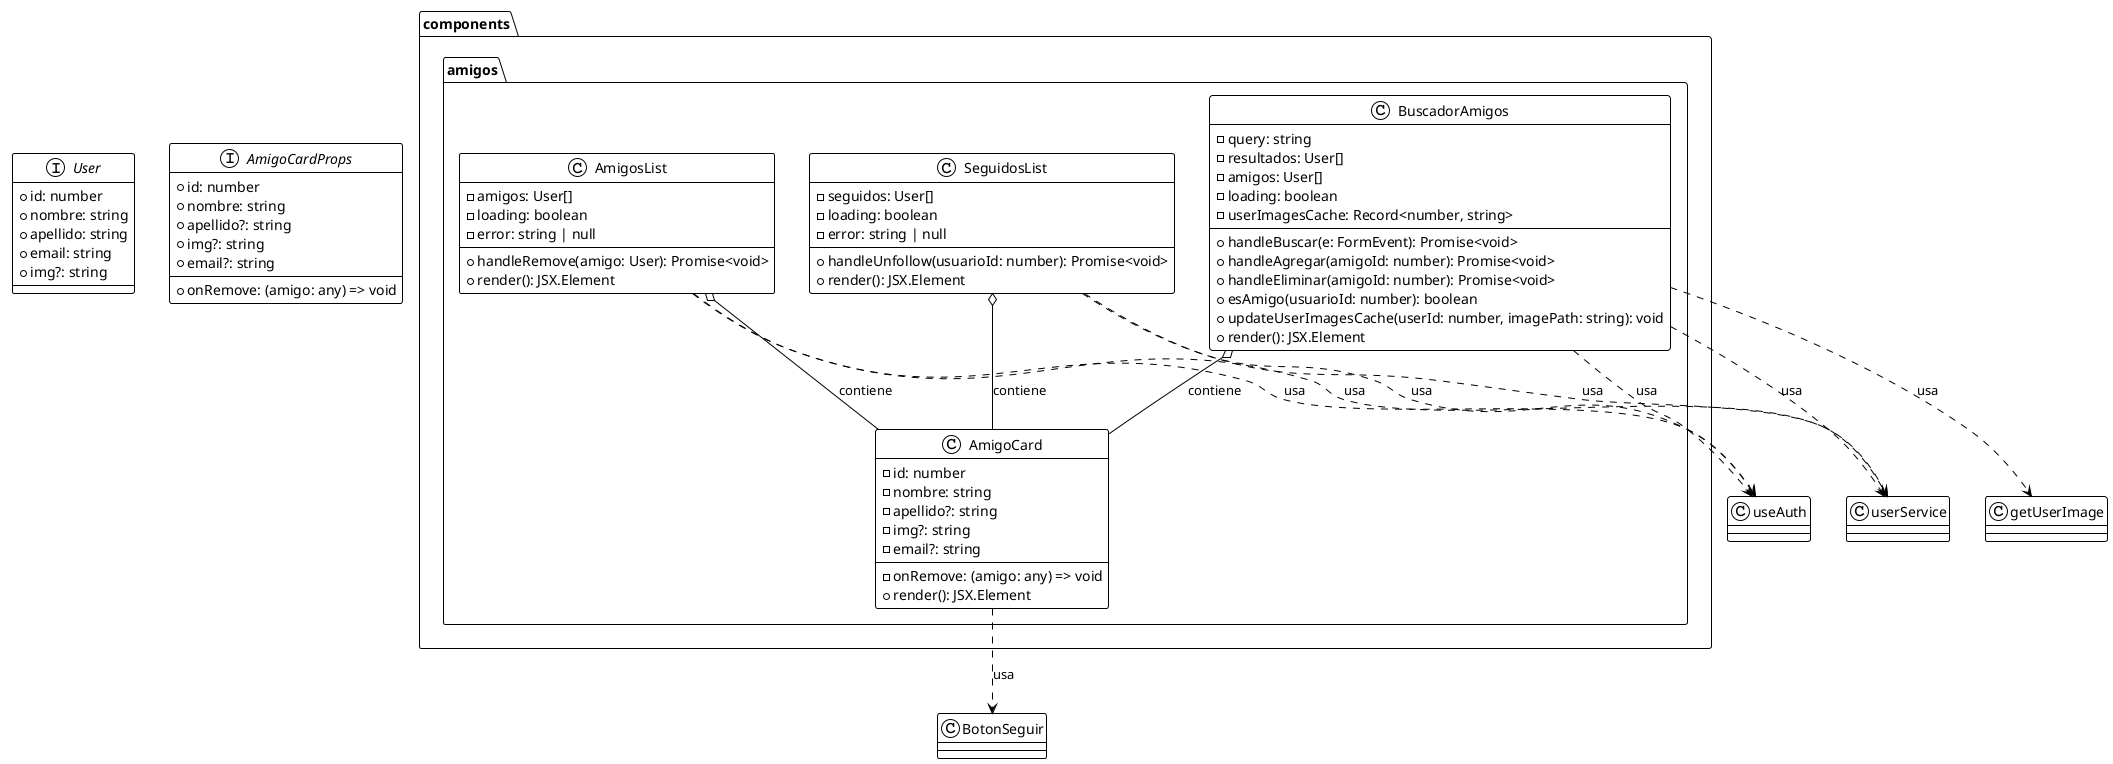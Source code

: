 @startuml Amigos
!theme plain
skinparam classStyle rectangle

package "components.amigos" {
    class BuscadorAmigos {
        -query: string
        -resultados: User[]
        -amigos: User[]
        -loading: boolean
        -userImagesCache: Record<number, string>
        +handleBuscar(e: FormEvent): Promise<void>
        +handleAgregar(amigoId: number): Promise<void>
        +handleEliminar(amigoId: number): Promise<void>
        +esAmigo(usuarioId: number): boolean
        +updateUserImagesCache(userId: number, imagePath: string): void
        +render(): JSX.Element
    }

    class AmigoCard {
        -id: number
        -nombre: string
        -apellido?: string
        -img?: string
        -email?: string
        -onRemove: (amigo: any) => void
        +render(): JSX.Element
    }

    class AmigosList {
        -amigos: User[]
        -loading: boolean
        -error: string | null
        +handleRemove(amigo: User): Promise<void>
        +render(): JSX.Element
    }

    class SeguidosList {
        -seguidos: User[]
        -loading: boolean
        -error: string | null
        +handleUnfollow(usuarioId: number): Promise<void>
        +render(): JSX.Element
    }
}

' Interfaces
interface User {
    +id: number
    +nombre: string
    +apellido: string
    +email: string
    +img?: string
}

interface AmigoCardProps {
    +id: number
    +nombre: string
    +apellido?: string
    +img?: string
    +email?: string
    +onRemove: (amigo: any) => void
}

' Relaciones
BuscadorAmigos o-- AmigoCard : contiene
AmigosList o-- AmigoCard : contiene
SeguidosList o-- AmigoCard : contiene

' Dependencias
BuscadorAmigos ..> useAuth : usa
BuscadorAmigos ..> userService : usa
BuscadorAmigos ..> getUserImage : usa

AmigoCard ..> BotonSeguir : usa

AmigosList ..> userService : usa
AmigosList ..> useAuth : usa

SeguidosList ..> userService : usa
SeguidosList ..> useAuth : usa

@enduml 